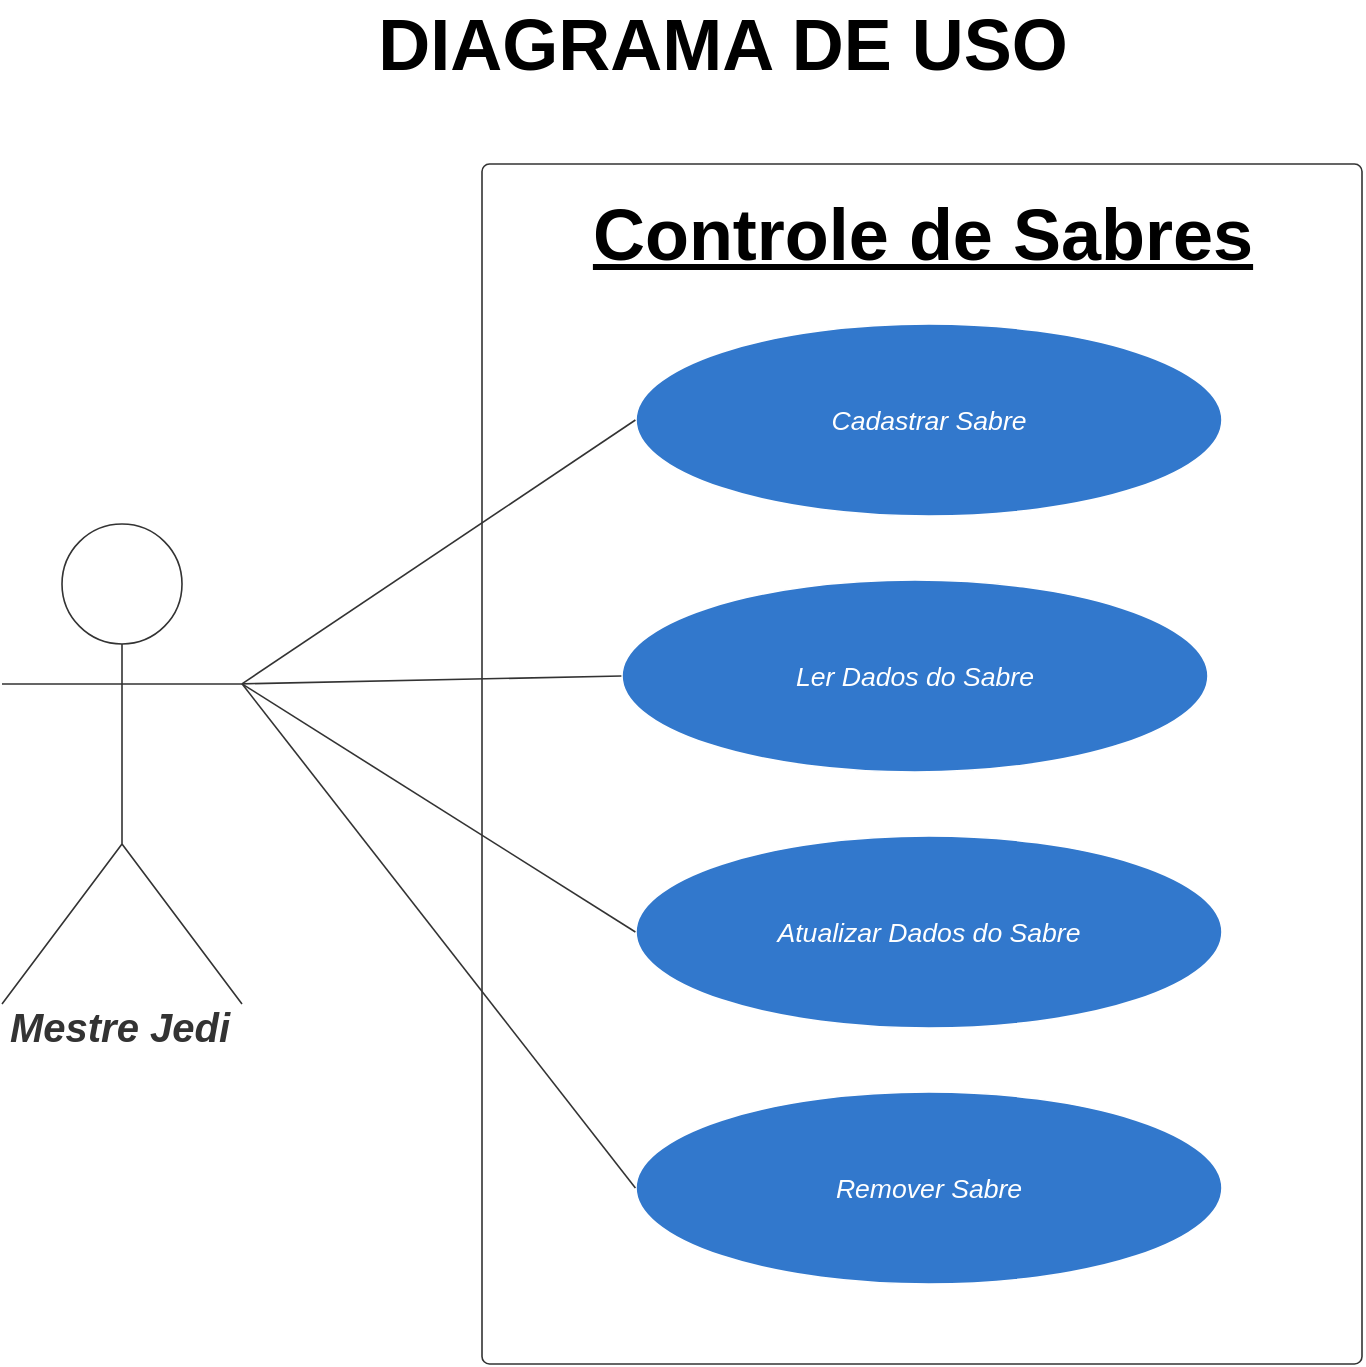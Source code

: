 <mxfile version="24.4.10" type="device" pages="2">
  <diagram id="EGPzPH991RvofBAI0Xg8" name="Diagrama Uso">
    <mxGraphModel dx="3800" dy="1965" grid="1" gridSize="10" guides="1" tooltips="1" connect="1" arrows="1" fold="1" page="1" pageScale="1" pageWidth="827" pageHeight="1169" math="0" shadow="0">
      <root>
        <mxCell id="0" />
        <mxCell id="1" parent="0" />
        <mxCell id="McjTIROcya0h9u3Tb_p8-1" value="" style="html=1;overflow=block;blockSpacing=1;whiteSpace=wrap;container=1;pointerEvents=0;collapsible=0;recursiveResize=0;fontSize=16.7;fontColor=#333333;fontStyle=3;spacing=0;verticalAlign=bottom;strokeColor=#333333;strokeOpacity=100;fillOpacity=0;rounded=1;absoluteArcSize=1;arcSize=7.5;fillColor=#000000;strokeWidth=0.8;lucidId=e.PGFedcTk7H;" vertex="1" parent="1">
          <mxGeometry x="-1360" y="-1040" width="440" height="600" as="geometry" />
        </mxCell>
        <mxCell id="McjTIROcya0h9u3Tb_p8-3" value="Cadastrar Sabre" style="html=1;overflow=block;blockSpacing=1;whiteSpace=wrap;ellipse;fontSize=13.3;fontColor=#ffffff;fontStyle=2;align=center;spacing=0;verticalAlign=middle;strokeColor=#ffffff;strokeOpacity=100;fillOpacity=100;rounded=1;absoluteArcSize=1;arcSize=7.5;fillColor=#3278cc;strokeWidth=0.8;lucidId=e.PGlMRdhsO1;" vertex="1" parent="McjTIROcya0h9u3Tb_p8-1">
          <mxGeometry x="77" y="80" width="293" height="96" as="geometry" />
        </mxCell>
        <mxCell id="McjTIROcya0h9u3Tb_p8-6" value="Ler Dados do Sabre" style="html=1;overflow=block;blockSpacing=1;whiteSpace=wrap;ellipse;fontSize=13.3;fontColor=#ffffff;fontStyle=2;align=center;spacing=0;verticalAlign=middle;strokeColor=#ffffff;strokeOpacity=100;fillOpacity=100;rounded=1;absoluteArcSize=1;arcSize=7.5;fillColor=#3278cc;strokeWidth=0.8;lucidId=KeQG1.O7VS.4;" vertex="1" parent="McjTIROcya0h9u3Tb_p8-1">
          <mxGeometry x="70" y="208" width="293" height="96" as="geometry" />
        </mxCell>
        <mxCell id="McjTIROcya0h9u3Tb_p8-7" value="Atualizar Dados do Sabre" style="html=1;overflow=block;blockSpacing=1;whiteSpace=wrap;ellipse;fontSize=13.3;fontColor=#ffffff;fontStyle=2;align=center;spacing=0;verticalAlign=middle;strokeColor=#ffffff;strokeOpacity=100;fillOpacity=100;rounded=1;absoluteArcSize=1;arcSize=7.5;fillColor=#3278cc;strokeWidth=0.8;lucidId=gfQGH5ht8FmL;" vertex="1" parent="McjTIROcya0h9u3Tb_p8-1">
          <mxGeometry x="77" y="336" width="293" height="96" as="geometry" />
        </mxCell>
        <mxCell id="McjTIROcya0h9u3Tb_p8-8" value="Remover Sabre" style="html=1;overflow=block;blockSpacing=1;whiteSpace=wrap;ellipse;fontSize=13.3;fontColor=#ffffff;fontStyle=2;align=center;spacing=0;verticalAlign=middle;strokeColor=#ffffff;strokeOpacity=100;fillOpacity=100;rounded=1;absoluteArcSize=1;arcSize=7.5;fillColor=#3278cc;strokeWidth=0.8;lucidId=lfQGURhHhF2G;" vertex="1" parent="McjTIROcya0h9u3Tb_p8-1">
          <mxGeometry x="77" y="464" width="293" height="96" as="geometry" />
        </mxCell>
        <mxCell id="McjTIROcya0h9u3Tb_p8-11" value="Controle de Sabres" style="text;align=center;verticalAlign=middle;whiteSpace=wrap;rounded=0;strokeWidth=14;fontSize=36;html=1;fontStyle=5" vertex="1" parent="McjTIROcya0h9u3Tb_p8-1">
          <mxGeometry x="53.5" y="20" width="333" height="30" as="geometry" />
        </mxCell>
        <mxCell id="McjTIROcya0h9u3Tb_p8-2" value="&lt;font style=&quot;font-size: 20px;&quot;&gt;&lt;b&gt;Mestre Jedi&lt;/b&gt;&lt;/font&gt;" style="html=1;overflow=block;blockSpacing=1;shape=umlActor;labelPosition=center;verticalLabelPosition=bottom;verticalAlign=top;whiteSpace=nowrap;fontSize=13.3;fontColor=#333333;fontStyle=2;spacing=0;strokeColor=#333333;strokeOpacity=100;rounded=1;absoluteArcSize=1;arcSize=7.5;fillColor=#ffffff;strokeWidth=0.8;lucidId=e.PGH8TfTXpl;" vertex="1" parent="1">
          <mxGeometry x="-1600" y="-860" width="120" height="240" as="geometry" />
        </mxCell>
        <mxCell id="McjTIROcya0h9u3Tb_p8-4" value="" style="html=1;jettySize=18;whiteSpace=wrap;fontSize=13;strokeColor=#333333;strokeOpacity=100;strokeWidth=0.8;rounded=0;startArrow=none;endArrow=none;entryX=-0.001;entryY=0.5;entryPerimeter=0;lucidId=e.PGWgc7S97z;exitX=1;exitY=0.333;exitDx=0;exitDy=0;exitPerimeter=0;" edge="1" parent="1" source="McjTIROcya0h9u3Tb_p8-2" target="McjTIROcya0h9u3Tb_p8-3">
          <mxGeometry width="100" height="100" relative="1" as="geometry">
            <Array as="points" />
            <mxPoint x="-1440" y="-800" as="sourcePoint" />
          </mxGeometry>
        </mxCell>
        <mxCell id="McjTIROcya0h9u3Tb_p8-5" value="" style="html=1;jettySize=18;whiteSpace=wrap;fontSize=13;strokeColor=#333333;strokeOpacity=100;strokeWidth=0.8;rounded=0;startArrow=none;endArrow=none;exitX=1;exitY=0.333;exitPerimeter=0;entryX=-0.001;entryY=0.5;entryPerimeter=0;lucidId=e.PGAvSjc0kk;exitDx=0;exitDy=0;" edge="1" parent="1" source="McjTIROcya0h9u3Tb_p8-2" target="McjTIROcya0h9u3Tb_p8-6">
          <mxGeometry width="100" height="100" relative="1" as="geometry">
            <Array as="points" />
          </mxGeometry>
        </mxCell>
        <mxCell id="McjTIROcya0h9u3Tb_p8-9" value="" style="html=1;jettySize=18;whiteSpace=wrap;fontSize=13;strokeColor=#333333;strokeOpacity=100;strokeWidth=0.8;rounded=0;startArrow=none;endArrow=none;entryX=-0.001;entryY=0.5;entryPerimeter=0;lucidId=RfQG3K7RflVh;exitX=1;exitY=0.333;exitDx=0;exitDy=0;exitPerimeter=0;" edge="1" parent="1" source="McjTIROcya0h9u3Tb_p8-2" target="McjTIROcya0h9u3Tb_p8-7">
          <mxGeometry width="100" height="100" relative="1" as="geometry">
            <Array as="points" />
            <mxPoint x="-1400" y="-800" as="sourcePoint" />
          </mxGeometry>
        </mxCell>
        <mxCell id="McjTIROcya0h9u3Tb_p8-10" value="" style="html=1;jettySize=18;whiteSpace=wrap;fontSize=13;strokeColor=#333333;strokeOpacity=100;strokeWidth=0.8;rounded=0;startArrow=none;endArrow=none;exitX=1;exitY=0.333;exitPerimeter=0;entryX=-0.001;entryY=0.5;entryPerimeter=0;lucidId=5fQG4ZxMKqZa;exitDx=0;exitDy=0;" edge="1" parent="1" source="McjTIROcya0h9u3Tb_p8-2" target="McjTIROcya0h9u3Tb_p8-8">
          <mxGeometry width="100" height="100" relative="1" as="geometry">
            <Array as="points" />
            <mxPoint x="-1400.0" y="-800" as="sourcePoint" />
          </mxGeometry>
        </mxCell>
        <mxCell id="WjB_UyVy3kHZV4jQ7kPf-1" value="DIAGRAMA DE USO" style="text;strokeColor=none;fillColor=none;html=1;fontSize=36;fontStyle=1;verticalAlign=middle;align=center;" vertex="1" parent="1">
          <mxGeometry x="-1443" y="-1120" width="405" height="40" as="geometry" />
        </mxCell>
      </root>
    </mxGraphModel>
  </diagram>
  <diagram id="olujo_oDdhYueyMy-y02" name="Diagrama Classe">
    <mxGraphModel dx="1252" dy="464" grid="1" gridSize="10" guides="1" tooltips="1" connect="1" arrows="1" fold="1" page="1" pageScale="1" pageWidth="827" pageHeight="1169" math="0" shadow="0">
      <root>
        <mxCell id="0" />
        <mxCell id="1" parent="0" />
        <mxCell id="aiXmtoWtU1XPanMrAHFx-1" value="Sabres" style="swimlane;fontStyle=1;align=center;verticalAlign=top;childLayout=stackLayout;horizontal=1;startSize=26;horizontalStack=0;resizeParent=1;resizeParentMax=0;resizeLast=0;collapsible=1;marginBottom=0;whiteSpace=wrap;html=1;fontSize=14;" vertex="1" parent="1">
          <mxGeometry x="319" y="120" width="201" height="220" as="geometry" />
        </mxCell>
        <mxCell id="aiXmtoWtU1XPanMrAHFx-2" value="- id: inteiro&lt;br style=&quot;font-size: 14px;&quot;&gt;- tipo: string&lt;div style=&quot;font-size: 14px;&quot;&gt;- data fabricacao:&amp;nbsp; string&lt;/div&gt;&lt;div style=&quot;font-size: 14px;&quot;&gt;- status: string&lt;/div&gt;&lt;div style=&quot;font-size: 14px;&quot;&gt;- jedi: string&lt;/div&gt;" style="text;strokeColor=none;fillColor=none;align=left;verticalAlign=top;spacingLeft=4;spacingRight=4;overflow=hidden;rotatable=0;points=[[0,0.5],[1,0.5]];portConstraint=eastwest;whiteSpace=wrap;html=1;fontSize=14;" vertex="1" parent="aiXmtoWtU1XPanMrAHFx-1">
          <mxGeometry y="26" width="201" height="94" as="geometry" />
        </mxCell>
        <mxCell id="aiXmtoWtU1XPanMrAHFx-3" value="" style="line;strokeWidth=1;fillColor=none;align=left;verticalAlign=middle;spacingTop=-1;spacingLeft=3;spacingRight=3;rotatable=0;labelPosition=right;points=[];portConstraint=eastwest;strokeColor=inherit;" vertex="1" parent="aiXmtoWtU1XPanMrAHFx-1">
          <mxGeometry y="120" width="201" height="8" as="geometry" />
        </mxCell>
        <mxCell id="aiXmtoWtU1XPanMrAHFx-4" value="+ salvar()&lt;div style=&quot;font-size: 14px;&quot;&gt;+ listarTodos()&lt;/div&gt;&lt;div style=&quot;font-size: 14px;&quot;&gt;+ buscarPorId()&lt;/div&gt;&lt;div style=&quot;font-size: 14px;&quot;&gt;+ atualizar()&lt;/div&gt;&lt;div style=&quot;font-size: 14px;&quot;&gt;+ deletar()&lt;/div&gt;" style="text;strokeColor=none;fillColor=none;align=left;verticalAlign=top;spacingLeft=4;spacingRight=4;overflow=hidden;rotatable=0;points=[[0,0.5],[1,0.5]];portConstraint=eastwest;whiteSpace=wrap;html=1;fontSize=14;" vertex="1" parent="aiXmtoWtU1XPanMrAHFx-1">
          <mxGeometry y="128" width="201" height="92" as="geometry" />
        </mxCell>
        <mxCell id="aiXmtoWtU1XPanMrAHFx-7" value="DIAGRAMA DE CLASSE" style="text;strokeColor=none;fillColor=none;html=1;fontSize=24;fontStyle=1;verticalAlign=middle;align=center;" vertex="1" parent="1">
          <mxGeometry x="266.75" y="40" width="305.5" height="40" as="geometry" />
        </mxCell>
      </root>
    </mxGraphModel>
  </diagram>
</mxfile>
